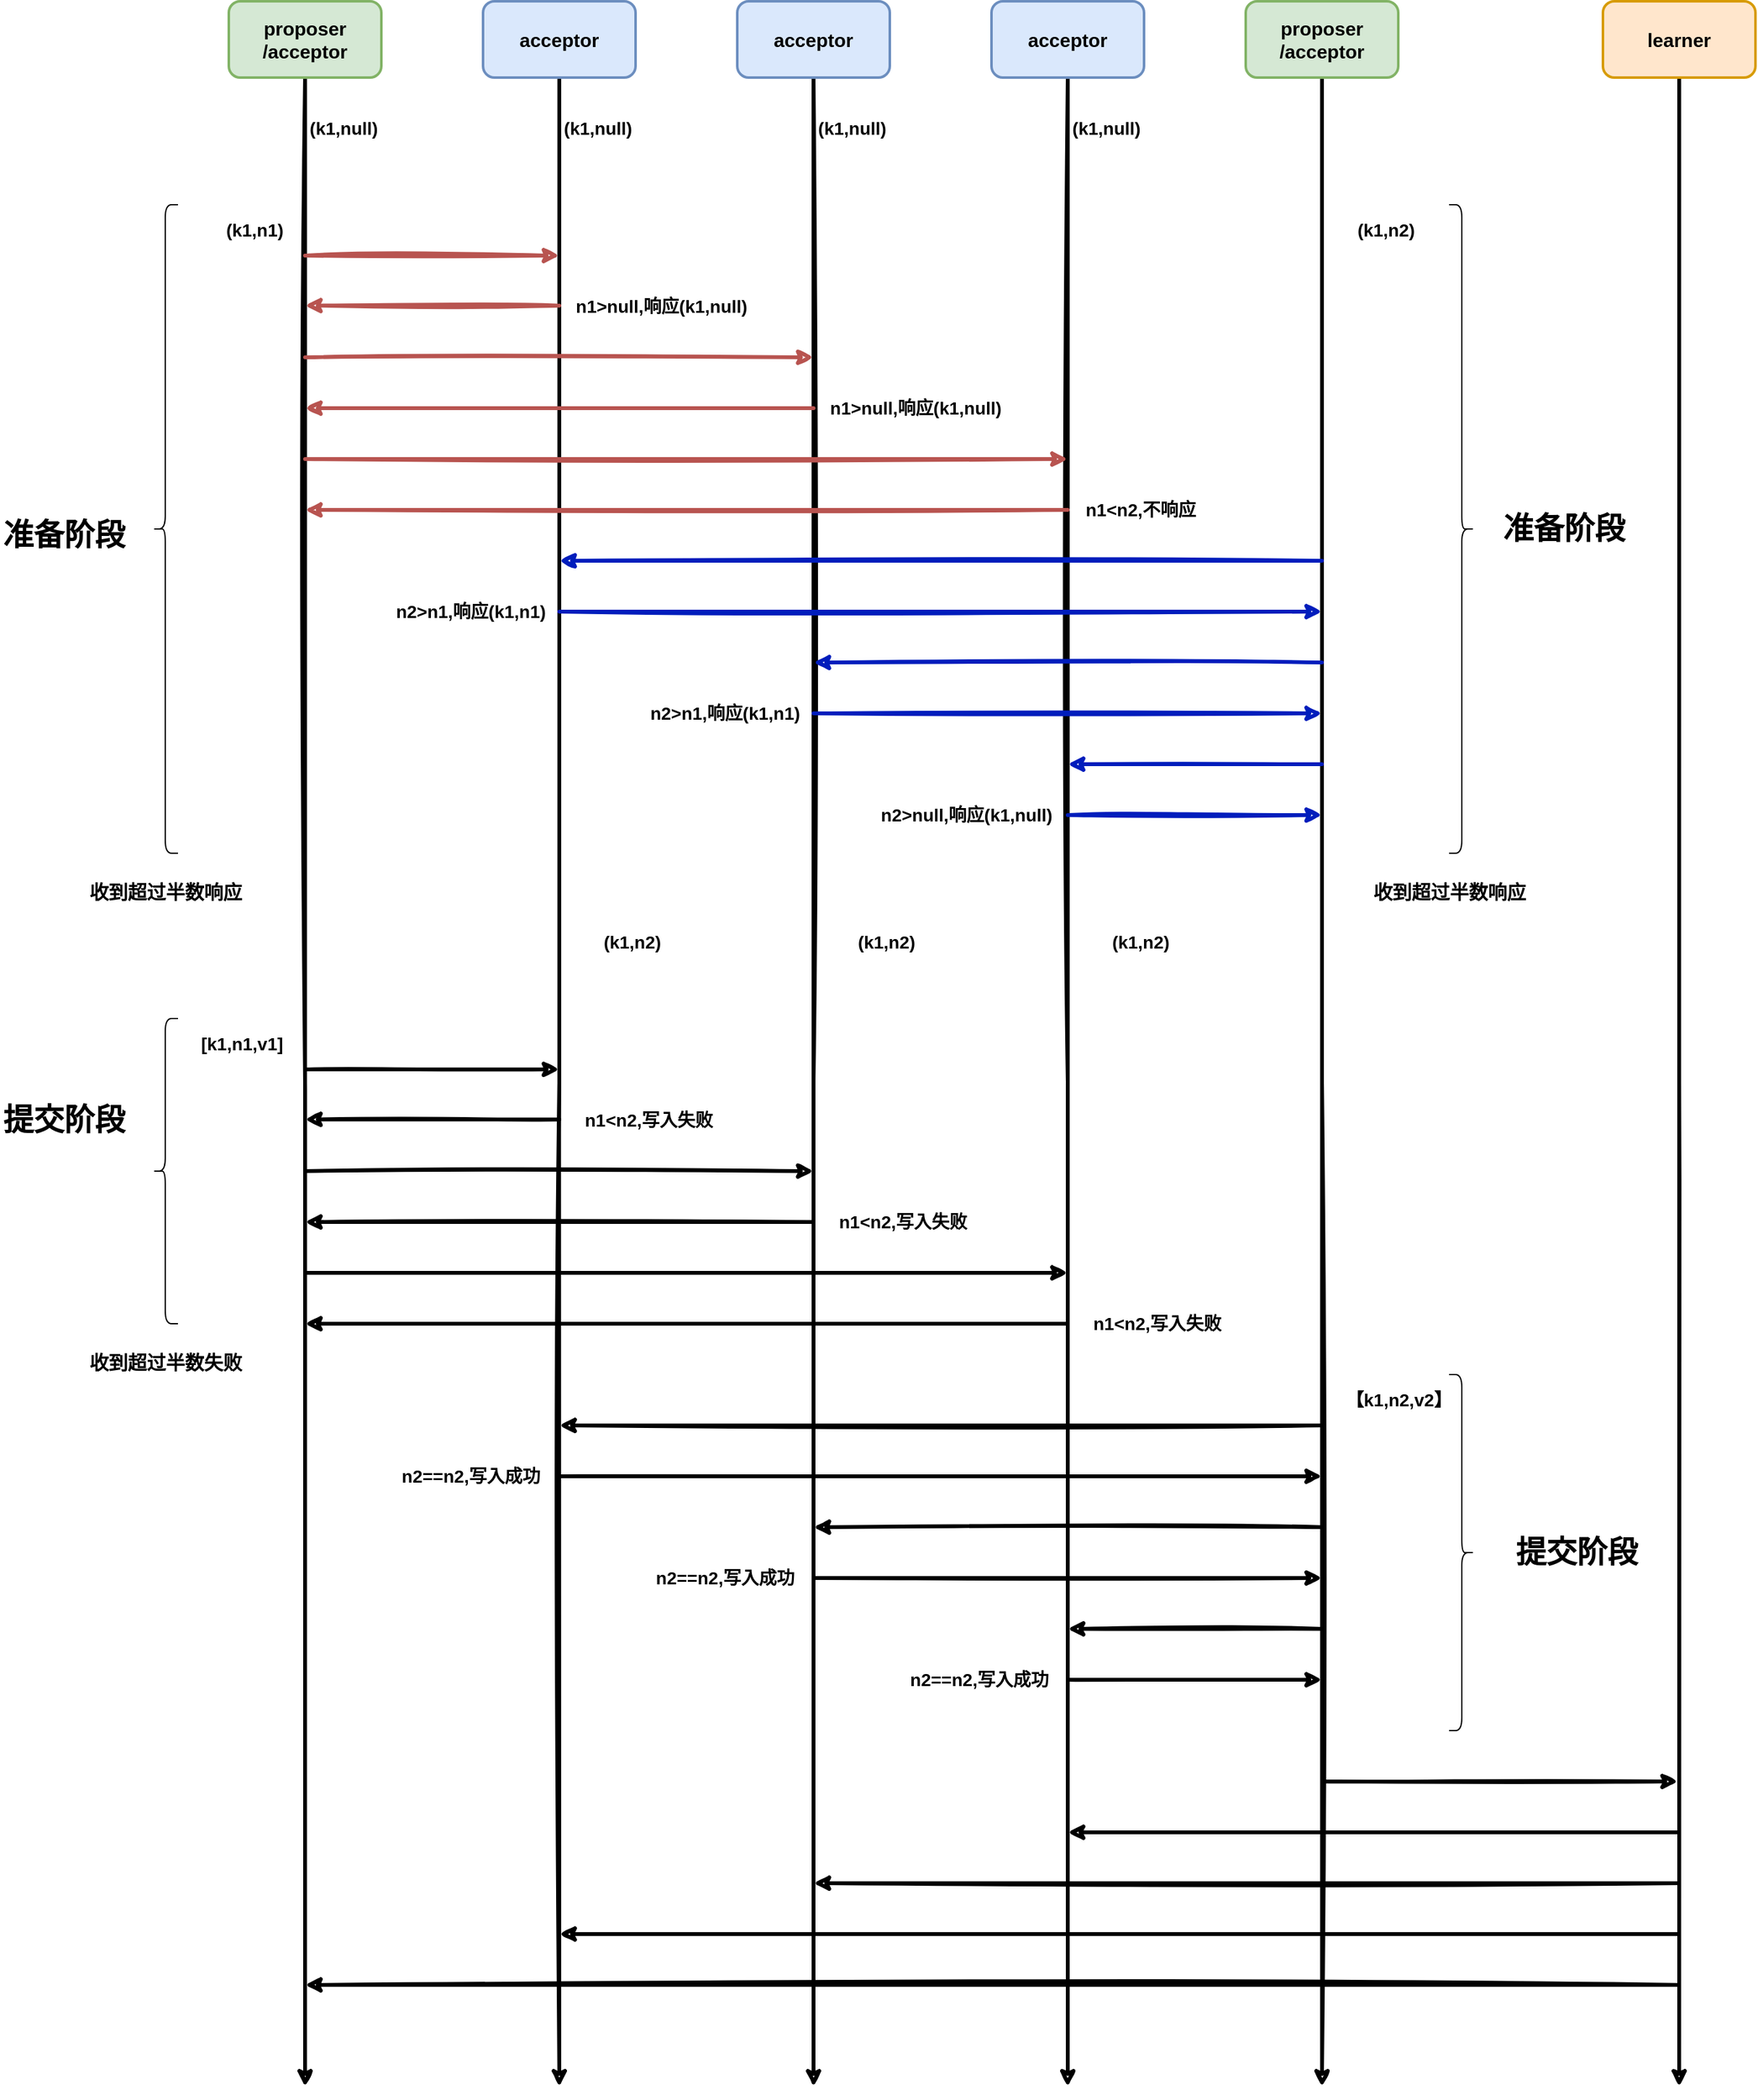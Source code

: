 <mxfile version="20.6.0" type="github">
  <diagram id="bn8pO_-y90N5bYkg9eif" name="第 1 页">
    <mxGraphModel dx="2088" dy="788" grid="1" gridSize="10" guides="1" tooltips="1" connect="1" arrows="1" fold="1" page="1" pageScale="1" pageWidth="827" pageHeight="1169" math="0" shadow="0">
      <root>
        <mxCell id="0" />
        <mxCell id="1" parent="0" />
        <mxCell id="MbTcnOZPTZx9RcXJn9nr-1" style="edgeStyle=orthogonalEdgeStyle;rounded=0;orthogonalLoop=1;jettySize=auto;html=1;fontSize=15;strokeWidth=3;sketch=1;" edge="1" parent="1" source="MbTcnOZPTZx9RcXJn9nr-2">
          <mxGeometry relative="1" as="geometry">
            <mxPoint x="220" y="1880" as="targetPoint" />
          </mxGeometry>
        </mxCell>
        <mxCell id="MbTcnOZPTZx9RcXJn9nr-2" value="proposer&lt;br&gt;/acceptor" style="rounded=1;whiteSpace=wrap;html=1;strokeWidth=2;fillWeight=4;hachureGap=8;hachureAngle=45;fillColor=#d5e8d4;sketch=0;strokeColor=#82b366;fontSize=15;fontStyle=1" vertex="1" parent="1">
          <mxGeometry x="160" y="240" width="120" height="60" as="geometry" />
        </mxCell>
        <mxCell id="MbTcnOZPTZx9RcXJn9nr-3" style="edgeStyle=orthogonalEdgeStyle;rounded=0;orthogonalLoop=1;jettySize=auto;html=1;fontSize=15;strokeWidth=3;sketch=1;" edge="1" parent="1" source="MbTcnOZPTZx9RcXJn9nr-4">
          <mxGeometry relative="1" as="geometry">
            <mxPoint x="420" y="1880" as="targetPoint" />
          </mxGeometry>
        </mxCell>
        <mxCell id="MbTcnOZPTZx9RcXJn9nr-4" value="acceptor" style="rounded=1;whiteSpace=wrap;html=1;strokeWidth=2;fillWeight=4;hachureGap=8;hachureAngle=45;fillColor=#dae8fc;sketch=0;strokeColor=#6c8ebf;fontSize=15;fontStyle=1" vertex="1" parent="1">
          <mxGeometry x="360" y="240" width="120" height="60" as="geometry" />
        </mxCell>
        <mxCell id="MbTcnOZPTZx9RcXJn9nr-5" style="edgeStyle=orthogonalEdgeStyle;rounded=0;orthogonalLoop=1;jettySize=auto;html=1;fontSize=15;strokeWidth=3;sketch=1;" edge="1" parent="1" source="MbTcnOZPTZx9RcXJn9nr-6">
          <mxGeometry relative="1" as="geometry">
            <mxPoint x="620" y="1880" as="targetPoint" />
          </mxGeometry>
        </mxCell>
        <mxCell id="MbTcnOZPTZx9RcXJn9nr-6" value="acceptor" style="rounded=1;whiteSpace=wrap;html=1;strokeWidth=2;fillWeight=4;hachureGap=8;hachureAngle=45;fillColor=#dae8fc;sketch=0;strokeColor=#6c8ebf;fontSize=15;fontStyle=1" vertex="1" parent="1">
          <mxGeometry x="560" y="240" width="120" height="60" as="geometry" />
        </mxCell>
        <mxCell id="MbTcnOZPTZx9RcXJn9nr-7" style="edgeStyle=orthogonalEdgeStyle;rounded=0;orthogonalLoop=1;jettySize=auto;html=1;fontSize=15;strokeWidth=3;sketch=1;" edge="1" parent="1" source="MbTcnOZPTZx9RcXJn9nr-8">
          <mxGeometry relative="1" as="geometry">
            <mxPoint x="820" y="1880" as="targetPoint" />
          </mxGeometry>
        </mxCell>
        <mxCell id="MbTcnOZPTZx9RcXJn9nr-8" value="acceptor" style="rounded=1;whiteSpace=wrap;html=1;strokeWidth=2;fillWeight=4;hachureGap=8;hachureAngle=45;fillColor=#dae8fc;sketch=0;strokeColor=#6c8ebf;fontSize=15;fontStyle=1" vertex="1" parent="1">
          <mxGeometry x="760" y="240" width="120" height="60" as="geometry" />
        </mxCell>
        <mxCell id="MbTcnOZPTZx9RcXJn9nr-9" style="edgeStyle=orthogonalEdgeStyle;rounded=0;orthogonalLoop=1;jettySize=auto;html=1;fontSize=15;strokeWidth=3;sketch=1;" edge="1" parent="1" source="MbTcnOZPTZx9RcXJn9nr-10">
          <mxGeometry relative="1" as="geometry">
            <mxPoint x="1020" y="1880" as="targetPoint" />
          </mxGeometry>
        </mxCell>
        <mxCell id="MbTcnOZPTZx9RcXJn9nr-10" value="proposer&lt;br&gt;/acceptor" style="rounded=1;whiteSpace=wrap;html=1;strokeWidth=2;fillWeight=4;hachureGap=8;hachureAngle=45;fillColor=#d5e8d4;sketch=0;strokeColor=#82b366;fontSize=15;fontStyle=1" vertex="1" parent="1">
          <mxGeometry x="960" y="240" width="120" height="60" as="geometry" />
        </mxCell>
        <mxCell id="MbTcnOZPTZx9RcXJn9nr-11" value="" style="endArrow=classic;html=1;rounded=0;sketch=1;strokeWidth=3;fontSize=14;fillColor=#f8cecc;strokeColor=#b85450;" edge="1" parent="1">
          <mxGeometry width="50" height="50" relative="1" as="geometry">
            <mxPoint x="220" y="440" as="sourcePoint" />
            <mxPoint x="420" y="440" as="targetPoint" />
          </mxGeometry>
        </mxCell>
        <mxCell id="MbTcnOZPTZx9RcXJn9nr-12" value="(k1,null)" style="text;strokeColor=none;fillColor=none;html=1;fontSize=14;fontStyle=1;verticalAlign=middle;align=center;sketch=0;" vertex="1" parent="1">
          <mxGeometry x="200" y="320" width="100" height="40" as="geometry" />
        </mxCell>
        <mxCell id="MbTcnOZPTZx9RcXJn9nr-13" value="" style="endArrow=classic;html=1;rounded=0;sketch=1;strokeWidth=3;fontSize=15;fillColor=#f8cecc;strokeColor=#b85450;" edge="1" parent="1">
          <mxGeometry width="50" height="50" relative="1" as="geometry">
            <mxPoint x="220" y="520" as="sourcePoint" />
            <mxPoint x="620" y="520" as="targetPoint" />
            <Array as="points" />
          </mxGeometry>
        </mxCell>
        <mxCell id="MbTcnOZPTZx9RcXJn9nr-14" value="" style="endArrow=classic;html=1;rounded=0;sketch=1;strokeWidth=3;fontSize=15;fillColor=#f8cecc;strokeColor=#b85450;" edge="1" parent="1">
          <mxGeometry width="50" height="50" relative="1" as="geometry">
            <mxPoint x="220" y="600" as="sourcePoint" />
            <mxPoint x="820" y="600" as="targetPoint" />
          </mxGeometry>
        </mxCell>
        <mxCell id="MbTcnOZPTZx9RcXJn9nr-15" value="(k1,null)" style="text;strokeColor=none;fillColor=none;html=1;fontSize=14;fontStyle=1;verticalAlign=middle;align=center;sketch=0;" vertex="1" parent="1">
          <mxGeometry x="400" y="320" width="100" height="40" as="geometry" />
        </mxCell>
        <mxCell id="MbTcnOZPTZx9RcXJn9nr-16" value="(k1,null)" style="text;strokeColor=none;fillColor=none;html=1;fontSize=14;fontStyle=1;verticalAlign=middle;align=center;sketch=0;" vertex="1" parent="1">
          <mxGeometry x="600" y="320" width="100" height="40" as="geometry" />
        </mxCell>
        <mxCell id="MbTcnOZPTZx9RcXJn9nr-17" value="(k1,null)" style="text;strokeColor=none;fillColor=none;html=1;fontSize=14;fontStyle=1;verticalAlign=middle;align=center;sketch=0;" vertex="1" parent="1">
          <mxGeometry x="800" y="320" width="100" height="40" as="geometry" />
        </mxCell>
        <mxCell id="MbTcnOZPTZx9RcXJn9nr-18" value="" style="endArrow=classic;html=1;rounded=0;sketch=1;strokeWidth=3;fontSize=15;fillColor=#f8cecc;strokeColor=#b85450;" edge="1" parent="1">
          <mxGeometry width="50" height="50" relative="1" as="geometry">
            <mxPoint x="420" y="479.33" as="sourcePoint" />
            <mxPoint x="220" y="479.33" as="targetPoint" />
          </mxGeometry>
        </mxCell>
        <mxCell id="MbTcnOZPTZx9RcXJn9nr-19" value="" style="endArrow=classic;html=1;rounded=0;sketch=1;strokeWidth=3;fontSize=15;fillColor=#f8cecc;strokeColor=#b85450;" edge="1" parent="1">
          <mxGeometry width="50" height="50" relative="1" as="geometry">
            <mxPoint x="620" y="560" as="sourcePoint" />
            <mxPoint x="220" y="560" as="targetPoint" />
          </mxGeometry>
        </mxCell>
        <mxCell id="MbTcnOZPTZx9RcXJn9nr-20" value="" style="endArrow=classic;html=1;rounded=0;sketch=1;strokeWidth=3;fontSize=15;fillColor=#f8cecc;strokeColor=#b85450;" edge="1" parent="1">
          <mxGeometry width="50" height="50" relative="1" as="geometry">
            <mxPoint x="820" y="640" as="sourcePoint" />
            <mxPoint x="220" y="640" as="targetPoint" />
          </mxGeometry>
        </mxCell>
        <mxCell id="MbTcnOZPTZx9RcXJn9nr-21" value="" style="endArrow=classic;html=1;rounded=0;sketch=1;strokeWidth=3;fontSize=14;" edge="1" parent="1">
          <mxGeometry width="50" height="50" relative="1" as="geometry">
            <mxPoint x="220" y="1080.0" as="sourcePoint" />
            <mxPoint x="420" y="1080.0" as="targetPoint" />
          </mxGeometry>
        </mxCell>
        <mxCell id="MbTcnOZPTZx9RcXJn9nr-22" value="" style="endArrow=classic;html=1;rounded=0;sketch=1;strokeWidth=3;fontSize=15;" edge="1" parent="1">
          <mxGeometry width="50" height="50" relative="1" as="geometry">
            <mxPoint x="220" y="1160.0" as="sourcePoint" />
            <mxPoint x="620" y="1160.0" as="targetPoint" />
            <Array as="points" />
          </mxGeometry>
        </mxCell>
        <mxCell id="MbTcnOZPTZx9RcXJn9nr-23" value="(k1,n1)" style="text;strokeColor=none;fillColor=none;html=1;fontSize=14;fontStyle=1;verticalAlign=middle;align=center;sketch=0;" vertex="1" parent="1">
          <mxGeometry x="130" y="400" width="100" height="40" as="geometry" />
        </mxCell>
        <mxCell id="MbTcnOZPTZx9RcXJn9nr-24" value="n1&amp;gt;null,响应(k1,null)" style="text;html=1;fontSize=14;fontStyle=1;verticalAlign=middle;align=center;sketch=0;" vertex="1" parent="1">
          <mxGeometry x="450" y="460" width="100" height="40" as="geometry" />
        </mxCell>
        <mxCell id="MbTcnOZPTZx9RcXJn9nr-25" value="n1&amp;gt;null,响应(k1,null)" style="text;html=1;fontSize=14;fontStyle=1;verticalAlign=middle;align=center;sketch=0;" vertex="1" parent="1">
          <mxGeometry x="650" y="540" width="100" height="40" as="geometry" />
        </mxCell>
        <mxCell id="MbTcnOZPTZx9RcXJn9nr-26" value="n1&amp;lt;n2,不响应" style="text;strokeColor=none;fillColor=none;html=1;fontSize=14;fontStyle=1;verticalAlign=middle;align=center;sketch=0;" vertex="1" parent="1">
          <mxGeometry x="827" y="620" width="100" height="40" as="geometry" />
        </mxCell>
        <mxCell id="MbTcnOZPTZx9RcXJn9nr-27" value="" style="shape=curlyBracket;whiteSpace=wrap;html=1;rounded=1;labelPosition=left;verticalLabelPosition=middle;align=right;verticalAlign=middle;sketch=0;fontSize=14;" vertex="1" parent="1">
          <mxGeometry x="100" y="400" width="20" height="510" as="geometry" />
        </mxCell>
        <mxCell id="MbTcnOZPTZx9RcXJn9nr-28" value="准备阶段" style="text;strokeColor=none;fillColor=none;html=1;fontSize=24;fontStyle=1;verticalAlign=middle;align=center;sketch=0;" vertex="1" parent="1">
          <mxGeometry x="-20" y="640" width="100" height="40" as="geometry" />
        </mxCell>
        <mxCell id="MbTcnOZPTZx9RcXJn9nr-29" value="收到超过半数响应" style="text;strokeColor=none;fillColor=none;html=1;fontSize=15;fontStyle=1;verticalAlign=middle;align=center;sketch=0;" vertex="1" parent="1">
          <mxGeometry x="60" y="920" width="100" height="40" as="geometry" />
        </mxCell>
        <mxCell id="MbTcnOZPTZx9RcXJn9nr-30" value="" style="shape=curlyBracket;whiteSpace=wrap;html=1;rounded=1;labelPosition=left;verticalLabelPosition=middle;align=right;verticalAlign=middle;sketch=0;fontSize=14;" vertex="1" parent="1">
          <mxGeometry x="100" y="1040" width="20" height="240" as="geometry" />
        </mxCell>
        <mxCell id="MbTcnOZPTZx9RcXJn9nr-31" value="[k1,n1,v1]" style="text;strokeColor=none;fillColor=none;html=1;fontSize=14;fontStyle=1;verticalAlign=middle;align=center;sketch=0;" vertex="1" parent="1">
          <mxGeometry x="120" y="1040" width="100" height="40" as="geometry" />
        </mxCell>
        <mxCell id="MbTcnOZPTZx9RcXJn9nr-32" value="n1&amp;lt;n2,写入失败" style="text;strokeColor=none;fillColor=none;html=1;fontSize=14;fontStyle=1;verticalAlign=middle;align=center;sketch=0;" vertex="1" parent="1">
          <mxGeometry x="640" y="1180" width="100" height="40" as="geometry" />
        </mxCell>
        <mxCell id="MbTcnOZPTZx9RcXJn9nr-33" value="n1&amp;lt;n2,写入失败" style="text;strokeColor=none;fillColor=none;html=1;fontSize=14;fontStyle=1;verticalAlign=middle;align=center;sketch=0;" vertex="1" parent="1">
          <mxGeometry x="840" y="1260" width="100" height="40" as="geometry" />
        </mxCell>
        <mxCell id="MbTcnOZPTZx9RcXJn9nr-34" value="提交阶段" style="text;strokeColor=none;fillColor=none;html=1;fontSize=24;fontStyle=1;verticalAlign=middle;align=center;sketch=0;" vertex="1" parent="1">
          <mxGeometry x="-20" y="1100" width="100" height="40" as="geometry" />
        </mxCell>
        <mxCell id="MbTcnOZPTZx9RcXJn9nr-35" value="" style="endArrow=classic;html=1;rounded=0;sketch=1;strokeWidth=3;fontSize=15;fillColor=#0050ef;strokeColor=#001DBC;" edge="1" parent="1">
          <mxGeometry width="50" height="50" relative="1" as="geometry">
            <mxPoint x="1020" y="680" as="sourcePoint" />
            <mxPoint x="420" y="680" as="targetPoint" />
            <Array as="points" />
          </mxGeometry>
        </mxCell>
        <mxCell id="MbTcnOZPTZx9RcXJn9nr-36" value="" style="endArrow=classic;html=1;rounded=0;sketch=1;strokeWidth=3;fontSize=15;fillColor=#0050ef;strokeColor=#001DBC;" edge="1" parent="1">
          <mxGeometry width="50" height="50" relative="1" as="geometry">
            <mxPoint x="420" y="720" as="sourcePoint" />
            <mxPoint x="1020" y="720" as="targetPoint" />
            <Array as="points" />
          </mxGeometry>
        </mxCell>
        <mxCell id="MbTcnOZPTZx9RcXJn9nr-37" value="n2&amp;gt;n1,响应(k1,n1)" style="text;strokeColor=none;fillColor=none;html=1;fontSize=14;fontStyle=1;verticalAlign=middle;align=center;sketch=0;" vertex="1" parent="1">
          <mxGeometry x="300" y="700" width="100" height="40" as="geometry" />
        </mxCell>
        <mxCell id="MbTcnOZPTZx9RcXJn9nr-38" value="" style="endArrow=classic;html=1;rounded=0;sketch=1;strokeWidth=3;fontSize=15;fillColor=#0050ef;strokeColor=#001DBC;" edge="1" parent="1">
          <mxGeometry width="50" height="50" relative="1" as="geometry">
            <mxPoint x="1020" y="760" as="sourcePoint" />
            <mxPoint x="620" y="760" as="targetPoint" />
            <Array as="points" />
          </mxGeometry>
        </mxCell>
        <mxCell id="MbTcnOZPTZx9RcXJn9nr-39" value="" style="endArrow=classic;html=1;rounded=0;sketch=1;strokeWidth=3;fontSize=15;fillColor=#0050ef;strokeColor=#001DBC;" edge="1" parent="1">
          <mxGeometry width="50" height="50" relative="1" as="geometry">
            <mxPoint x="620" y="800" as="sourcePoint" />
            <mxPoint x="1020" y="800" as="targetPoint" />
            <Array as="points" />
          </mxGeometry>
        </mxCell>
        <mxCell id="MbTcnOZPTZx9RcXJn9nr-40" value="n2&amp;gt;n1,响应(k1,n1)" style="text;html=1;fontSize=14;fontStyle=1;verticalAlign=middle;align=center;sketch=0;" vertex="1" parent="1">
          <mxGeometry x="500" y="780" width="100" height="40" as="geometry" />
        </mxCell>
        <mxCell id="MbTcnOZPTZx9RcXJn9nr-41" value="" style="endArrow=classic;html=1;rounded=0;sketch=1;strokeWidth=3;fontSize=15;fillColor=#0050ef;strokeColor=#001DBC;" edge="1" parent="1">
          <mxGeometry width="50" height="50" relative="1" as="geometry">
            <mxPoint x="820" y="880" as="sourcePoint" />
            <mxPoint x="1020" y="880" as="targetPoint" />
            <Array as="points" />
          </mxGeometry>
        </mxCell>
        <mxCell id="MbTcnOZPTZx9RcXJn9nr-42" value="" style="endArrow=classic;html=1;rounded=0;sketch=1;strokeWidth=3;fontSize=15;fillColor=#0050ef;strokeColor=#001DBC;" edge="1" parent="1">
          <mxGeometry width="50" height="50" relative="1" as="geometry">
            <mxPoint x="1020" y="840" as="sourcePoint" />
            <mxPoint x="820" y="840" as="targetPoint" />
            <Array as="points" />
          </mxGeometry>
        </mxCell>
        <mxCell id="MbTcnOZPTZx9RcXJn9nr-43" value="n2&amp;gt;null,响应(k1,null)" style="text;strokeColor=none;fillColor=none;html=1;fontSize=14;fontStyle=1;verticalAlign=middle;align=center;sketch=0;" vertex="1" parent="1">
          <mxGeometry x="690" y="860" width="100" height="40" as="geometry" />
        </mxCell>
        <mxCell id="MbTcnOZPTZx9RcXJn9nr-44" value="(k1,n2)" style="text;strokeColor=none;fillColor=none;html=1;fontSize=14;fontStyle=1;verticalAlign=middle;align=center;sketch=0;" vertex="1" parent="1">
          <mxGeometry x="1020" y="400" width="100" height="40" as="geometry" />
        </mxCell>
        <mxCell id="MbTcnOZPTZx9RcXJn9nr-45" value="(k1,n2)" style="text;strokeColor=none;fillColor=none;html=1;fontSize=14;fontStyle=1;verticalAlign=middle;align=center;sketch=0;" vertex="1" parent="1">
          <mxGeometry x="427" y="960" width="100" height="40" as="geometry" />
        </mxCell>
        <mxCell id="MbTcnOZPTZx9RcXJn9nr-46" value="(k1,n2)" style="text;strokeColor=none;fillColor=none;html=1;fontSize=14;fontStyle=1;verticalAlign=middle;align=center;sketch=0;" vertex="1" parent="1">
          <mxGeometry x="627" y="960" width="100" height="40" as="geometry" />
        </mxCell>
        <mxCell id="MbTcnOZPTZx9RcXJn9nr-47" value="(k1,n2)" style="text;strokeColor=none;fillColor=none;html=1;fontSize=14;fontStyle=1;verticalAlign=middle;align=center;sketch=0;" vertex="1" parent="1">
          <mxGeometry x="827" y="960" width="100" height="40" as="geometry" />
        </mxCell>
        <mxCell id="MbTcnOZPTZx9RcXJn9nr-48" value="" style="shape=curlyBracket;whiteSpace=wrap;html=1;rounded=1;labelPosition=left;verticalLabelPosition=middle;align=right;verticalAlign=middle;sketch=0;fontSize=14;rotation=-180;" vertex="1" parent="1">
          <mxGeometry x="1120" y="400" width="20" height="510" as="geometry" />
        </mxCell>
        <mxCell id="MbTcnOZPTZx9RcXJn9nr-49" value="收到超过半数响应" style="text;strokeColor=none;fillColor=none;html=1;fontSize=15;fontStyle=1;verticalAlign=middle;align=center;sketch=0;" vertex="1" parent="1">
          <mxGeometry x="1070" y="920" width="100" height="40" as="geometry" />
        </mxCell>
        <mxCell id="MbTcnOZPTZx9RcXJn9nr-50" value="准备阶段" style="text;strokeColor=none;fillColor=none;html=1;fontSize=24;fontStyle=1;verticalAlign=middle;align=center;sketch=0;" vertex="1" parent="1">
          <mxGeometry x="1160" y="635" width="100" height="40" as="geometry" />
        </mxCell>
        <mxCell id="MbTcnOZPTZx9RcXJn9nr-51" value="" style="endArrow=classic;html=1;rounded=0;sketch=1;strokeWidth=3;fontSize=15;" edge="1" parent="1">
          <mxGeometry width="50" height="50" relative="1" as="geometry">
            <mxPoint x="420" y="1119.33" as="sourcePoint" />
            <mxPoint x="220" y="1119.33" as="targetPoint" />
          </mxGeometry>
        </mxCell>
        <mxCell id="MbTcnOZPTZx9RcXJn9nr-52" value="n1&amp;lt;n2,写入失败" style="text;strokeColor=none;fillColor=none;html=1;fontSize=14;fontStyle=1;verticalAlign=middle;align=center;sketch=0;" vertex="1" parent="1">
          <mxGeometry x="440" y="1100" width="100" height="40" as="geometry" />
        </mxCell>
        <mxCell id="MbTcnOZPTZx9RcXJn9nr-53" value="" style="endArrow=classic;html=1;rounded=0;sketch=1;strokeWidth=3;fontSize=15;" edge="1" parent="1">
          <mxGeometry width="50" height="50" relative="1" as="geometry">
            <mxPoint x="620" y="1200.0" as="sourcePoint" />
            <mxPoint x="220" y="1200.0" as="targetPoint" />
          </mxGeometry>
        </mxCell>
        <mxCell id="MbTcnOZPTZx9RcXJn9nr-54" value="" style="endArrow=classic;html=1;rounded=0;sketch=1;strokeWidth=3;fontSize=15;" edge="1" parent="1">
          <mxGeometry width="50" height="50" relative="1" as="geometry">
            <mxPoint x="220" y="1240.0" as="sourcePoint" />
            <mxPoint x="820" y="1240.0" as="targetPoint" />
          </mxGeometry>
        </mxCell>
        <mxCell id="MbTcnOZPTZx9RcXJn9nr-55" value="" style="endArrow=classic;html=1;rounded=0;sketch=1;strokeWidth=3;fontSize=15;" edge="1" parent="1">
          <mxGeometry width="50" height="50" relative="1" as="geometry">
            <mxPoint x="820" y="1280.0" as="sourcePoint" />
            <mxPoint x="220" y="1280.0" as="targetPoint" />
          </mxGeometry>
        </mxCell>
        <mxCell id="MbTcnOZPTZx9RcXJn9nr-56" value="收到超过半数失败" style="text;strokeColor=none;fillColor=none;html=1;fontSize=15;fontStyle=1;verticalAlign=middle;align=center;sketch=0;" vertex="1" parent="1">
          <mxGeometry x="60" y="1290" width="100" height="40" as="geometry" />
        </mxCell>
        <mxCell id="MbTcnOZPTZx9RcXJn9nr-57" value="" style="endArrow=classic;html=1;rounded=0;sketch=1;strokeWidth=3;fontSize=15;" edge="1" parent="1">
          <mxGeometry width="50" height="50" relative="1" as="geometry">
            <mxPoint x="1020" y="1360.0" as="sourcePoint" />
            <mxPoint x="420" y="1360.0" as="targetPoint" />
            <Array as="points" />
          </mxGeometry>
        </mxCell>
        <mxCell id="MbTcnOZPTZx9RcXJn9nr-58" value="" style="endArrow=classic;html=1;rounded=0;sketch=1;strokeWidth=3;fontSize=15;" edge="1" parent="1">
          <mxGeometry width="50" height="50" relative="1" as="geometry">
            <mxPoint x="420" y="1400.0" as="sourcePoint" />
            <mxPoint x="1020" y="1400.0" as="targetPoint" />
            <Array as="points" />
          </mxGeometry>
        </mxCell>
        <mxCell id="MbTcnOZPTZx9RcXJn9nr-59" value="" style="endArrow=classic;html=1;rounded=0;sketch=1;strokeWidth=3;fontSize=15;" edge="1" parent="1">
          <mxGeometry width="50" height="50" relative="1" as="geometry">
            <mxPoint x="1020" y="1440.0" as="sourcePoint" />
            <mxPoint x="620" y="1440.0" as="targetPoint" />
            <Array as="points" />
          </mxGeometry>
        </mxCell>
        <mxCell id="MbTcnOZPTZx9RcXJn9nr-60" value="" style="endArrow=classic;html=1;rounded=0;sketch=1;strokeWidth=3;fontSize=15;" edge="1" parent="1">
          <mxGeometry width="50" height="50" relative="1" as="geometry">
            <mxPoint x="620" y="1480.0" as="sourcePoint" />
            <mxPoint x="1020" y="1480.0" as="targetPoint" />
            <Array as="points" />
          </mxGeometry>
        </mxCell>
        <mxCell id="MbTcnOZPTZx9RcXJn9nr-61" value="n2==n2,写入成功" style="text;strokeColor=none;fillColor=none;html=1;fontSize=14;fontStyle=1;verticalAlign=middle;align=center;sketch=0;" vertex="1" parent="1">
          <mxGeometry x="500" y="1460" width="100" height="40" as="geometry" />
        </mxCell>
        <mxCell id="MbTcnOZPTZx9RcXJn9nr-62" value="" style="endArrow=classic;html=1;rounded=0;sketch=1;strokeWidth=3;fontSize=15;" edge="1" parent="1">
          <mxGeometry width="50" height="50" relative="1" as="geometry">
            <mxPoint x="820" y="1560.0" as="sourcePoint" />
            <mxPoint x="1020" y="1560.0" as="targetPoint" />
            <Array as="points" />
          </mxGeometry>
        </mxCell>
        <mxCell id="MbTcnOZPTZx9RcXJn9nr-63" value="" style="endArrow=classic;html=1;rounded=0;sketch=1;strokeWidth=3;fontSize=15;" edge="1" parent="1">
          <mxGeometry width="50" height="50" relative="1" as="geometry">
            <mxPoint x="1020" y="1520.0" as="sourcePoint" />
            <mxPoint x="820" y="1520.0" as="targetPoint" />
            <Array as="points" />
          </mxGeometry>
        </mxCell>
        <mxCell id="MbTcnOZPTZx9RcXJn9nr-64" value="" style="shape=curlyBracket;whiteSpace=wrap;html=1;rounded=1;labelPosition=left;verticalLabelPosition=middle;align=right;verticalAlign=middle;sketch=0;fontSize=14;rotation=-180;" vertex="1" parent="1">
          <mxGeometry x="1120" y="1320" width="20" height="280" as="geometry" />
        </mxCell>
        <mxCell id="MbTcnOZPTZx9RcXJn9nr-65" value="提交阶段" style="text;strokeColor=none;fillColor=none;html=1;fontSize=24;fontStyle=1;verticalAlign=middle;align=center;sketch=0;" vertex="1" parent="1">
          <mxGeometry x="1170" y="1440" width="100" height="40" as="geometry" />
        </mxCell>
        <mxCell id="MbTcnOZPTZx9RcXJn9nr-66" value="n2==n2,写入成功" style="text;strokeColor=none;fillColor=none;html=1;fontSize=14;fontStyle=1;verticalAlign=middle;align=center;sketch=0;" vertex="1" parent="1">
          <mxGeometry x="700" y="1540" width="100" height="40" as="geometry" />
        </mxCell>
        <mxCell id="MbTcnOZPTZx9RcXJn9nr-67" value="n2==n2,写入成功" style="text;strokeColor=none;fillColor=none;html=1;fontSize=14;fontStyle=1;verticalAlign=middle;align=center;sketch=0;" vertex="1" parent="1">
          <mxGeometry x="300" y="1380" width="100" height="40" as="geometry" />
        </mxCell>
        <mxCell id="MbTcnOZPTZx9RcXJn9nr-68" value="【k1,n2,v2】" style="text;strokeColor=none;fillColor=none;html=1;fontSize=14;fontStyle=1;verticalAlign=middle;align=center;sketch=0;" vertex="1" parent="1">
          <mxGeometry x="1030" y="1320" width="100" height="40" as="geometry" />
        </mxCell>
        <mxCell id="MbTcnOZPTZx9RcXJn9nr-69" style="edgeStyle=orthogonalEdgeStyle;rounded=0;orthogonalLoop=1;jettySize=auto;html=1;strokeWidth=3;sketch=1;" edge="1" parent="1" source="MbTcnOZPTZx9RcXJn9nr-70">
          <mxGeometry relative="1" as="geometry">
            <mxPoint x="1301" y="1880" as="targetPoint" />
          </mxGeometry>
        </mxCell>
        <mxCell id="MbTcnOZPTZx9RcXJn9nr-70" value="learner" style="rounded=1;whiteSpace=wrap;html=1;strokeWidth=2;fillWeight=4;hachureGap=8;hachureAngle=45;fillColor=#ffe6cc;sketch=0;strokeColor=#d79b00;fontSize=15;fontStyle=1" vertex="1" parent="1">
          <mxGeometry x="1241" y="240" width="120" height="60" as="geometry" />
        </mxCell>
        <mxCell id="MbTcnOZPTZx9RcXJn9nr-71" value="" style="endArrow=classic;html=1;rounded=0;sketch=1;strokeWidth=3;fontSize=15;" edge="1" parent="1">
          <mxGeometry width="50" height="50" relative="1" as="geometry">
            <mxPoint x="1020" y="1640.0" as="sourcePoint" />
            <mxPoint x="1300" y="1640.0" as="targetPoint" />
            <Array as="points" />
          </mxGeometry>
        </mxCell>
        <mxCell id="MbTcnOZPTZx9RcXJn9nr-72" value="" style="endArrow=classic;html=1;rounded=0;sketch=1;strokeWidth=3;fontSize=15;" edge="1" parent="1">
          <mxGeometry width="50" height="50" relative="1" as="geometry">
            <mxPoint x="1300" y="1680.0" as="sourcePoint" />
            <mxPoint x="820" y="1680.0" as="targetPoint" />
            <Array as="points" />
          </mxGeometry>
        </mxCell>
        <mxCell id="MbTcnOZPTZx9RcXJn9nr-73" value="" style="endArrow=classic;html=1;rounded=0;sketch=1;strokeWidth=3;fontSize=15;" edge="1" parent="1">
          <mxGeometry width="50" height="50" relative="1" as="geometry">
            <mxPoint x="1300" y="1720.0" as="sourcePoint" />
            <mxPoint x="620" y="1720.0" as="targetPoint" />
            <Array as="points" />
          </mxGeometry>
        </mxCell>
        <mxCell id="MbTcnOZPTZx9RcXJn9nr-74" value="" style="endArrow=classic;html=1;rounded=0;sketch=1;strokeWidth=3;fontSize=15;" edge="1" parent="1">
          <mxGeometry width="50" height="50" relative="1" as="geometry">
            <mxPoint x="1300" y="1760" as="sourcePoint" />
            <mxPoint x="420" y="1760" as="targetPoint" />
            <Array as="points" />
          </mxGeometry>
        </mxCell>
        <mxCell id="MbTcnOZPTZx9RcXJn9nr-75" value="" style="endArrow=classic;html=1;rounded=0;sketch=1;strokeWidth=3;fontSize=15;" edge="1" parent="1">
          <mxGeometry width="50" height="50" relative="1" as="geometry">
            <mxPoint x="1300" y="1800" as="sourcePoint" />
            <mxPoint x="220" y="1800" as="targetPoint" />
            <Array as="points" />
          </mxGeometry>
        </mxCell>
      </root>
    </mxGraphModel>
  </diagram>
</mxfile>
